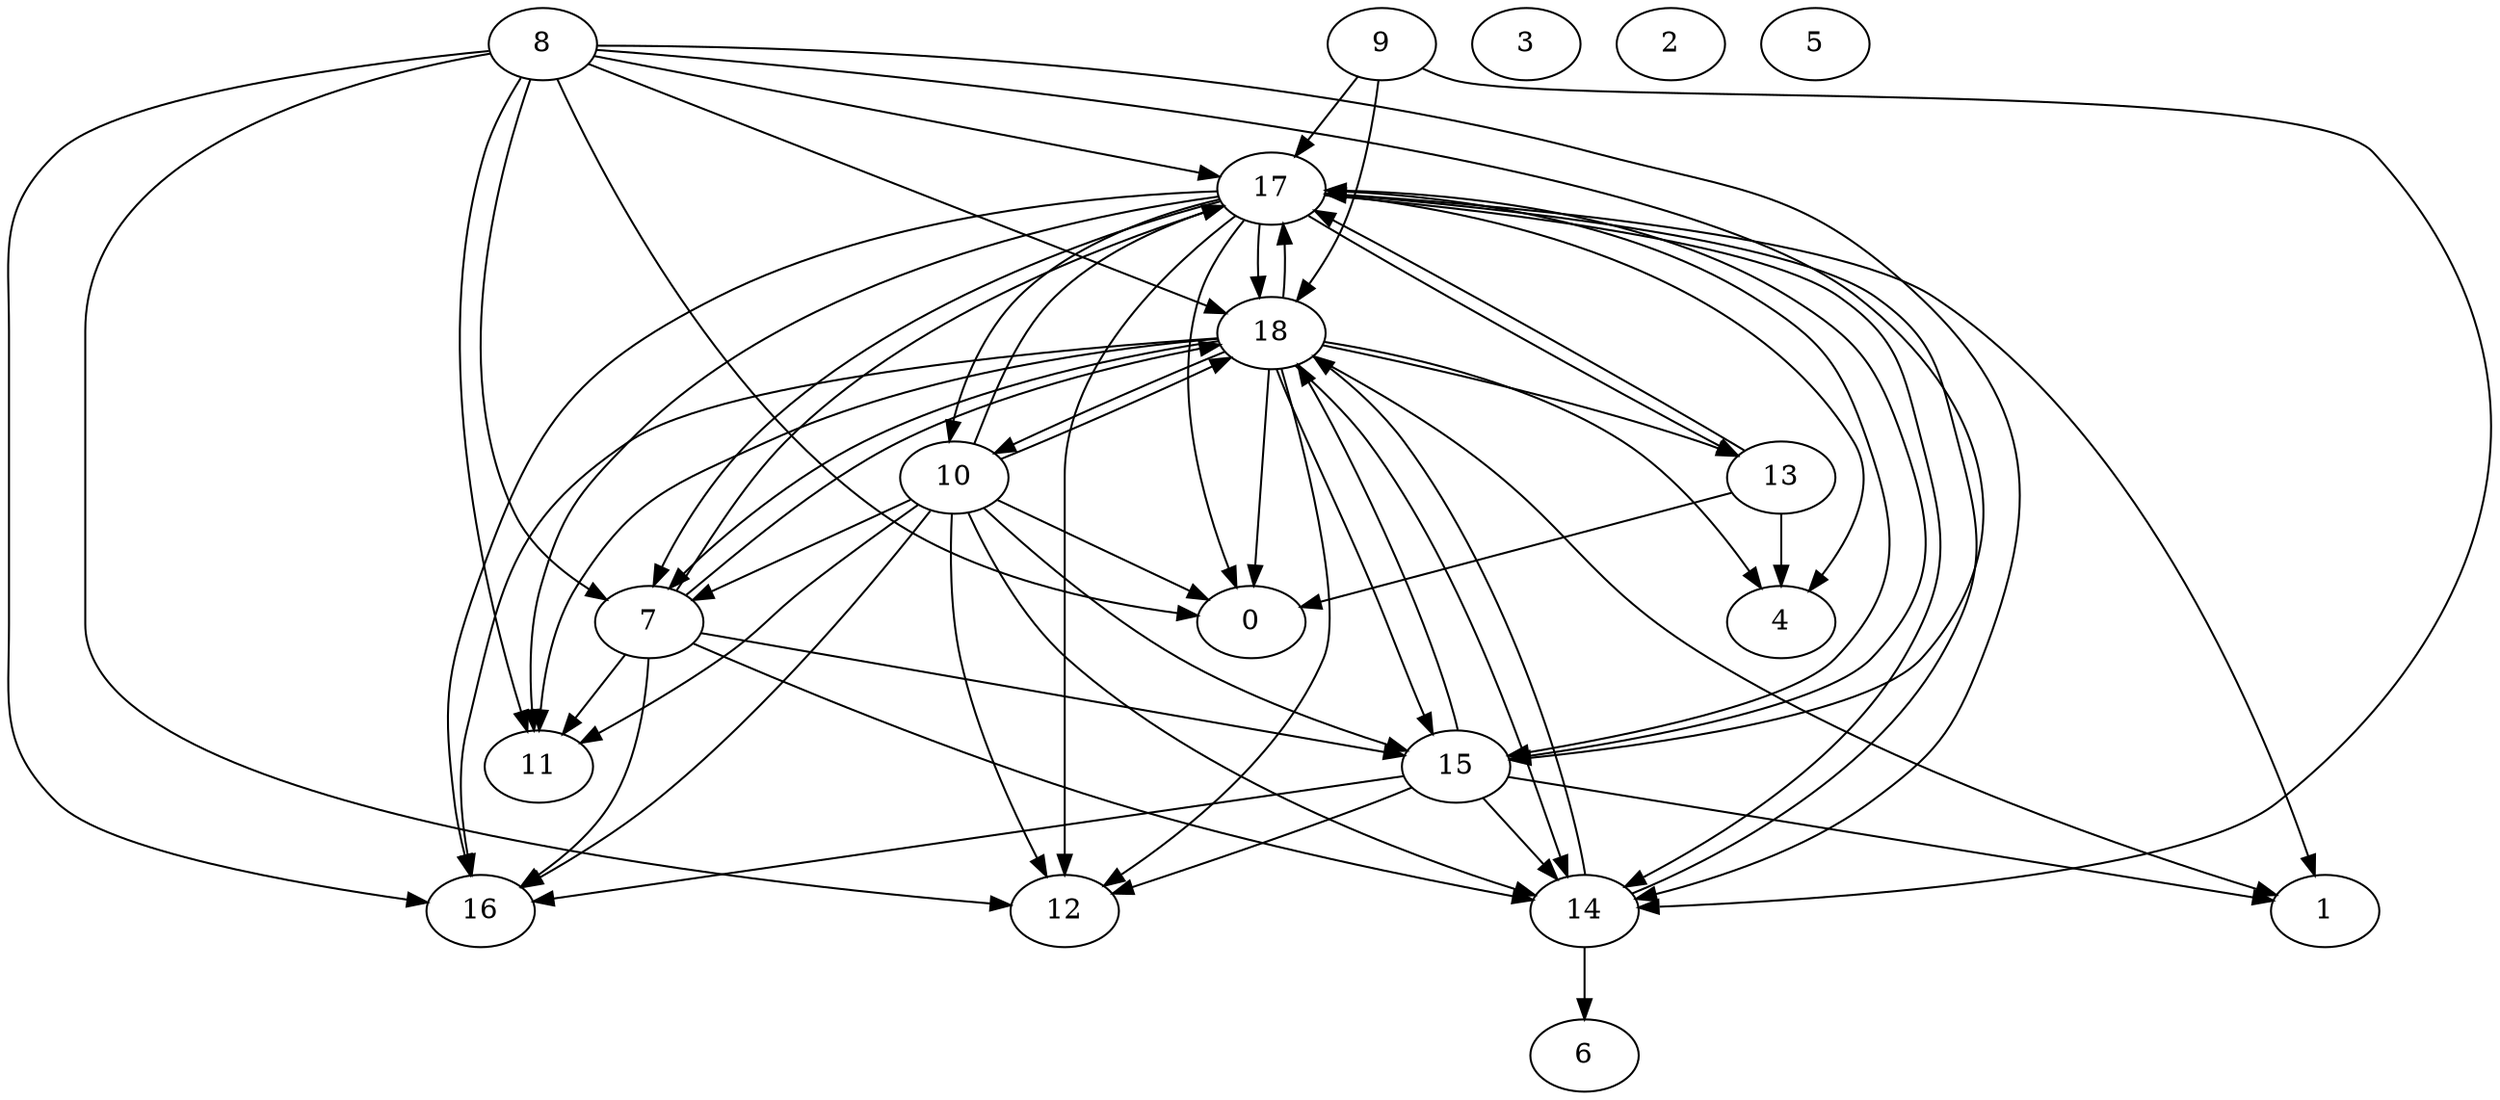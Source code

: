 digraph G {
	"17";
	"18";
	"15";
	"16";
	"13";
	"14";
	"11";
	"12";
	"3";
	"2";
	"1";
	"10";
	"0";
	"7";
	"6";
	"5";
	"4";
	"9";
	"8";
	"8" -> "12";
	"8" -> "11";
	"8" -> "16";
	"8" -> "17";
	"8" -> "14";
	"8" -> "0";
	"8" -> "15";
	"18" -> "13";
	"18" -> "1";
	"18" -> "14";
	"18" -> "0";
	"18" -> "15";
	"18" -> "16";
	"18" -> "10";
	"18" -> "4";
	"18" -> "11";
	"18" -> "12";
	"18" -> "7";
	"17" -> "16";
	"17" -> "18";
	"13" -> "17";
	"8" -> "18";
	"14" -> "6";
	"15" -> "12";
	"7" -> "11";
	"7" -> "14";
	"7" -> "15";
	"10" -> "0";
	"7" -> "16";
	"13" -> "0";
	"17" -> "0";
	"10" -> "7";
	"17" -> "1";
	"17" -> "4";
	"17" -> "7";
	"18" -> "17";
	"7" -> "18";
	"7" -> "17";
	"13" -> "4";
	"14" -> "17";
	"14" -> "18";
	"10" -> "18";
	"10" -> "17";
	"15" -> "14";
	"15" -> "16";
	"10" -> "12";
	"15" -> "17";
	"10" -> "11";
	"15" -> "18";
	"10" -> "14";
	"10" -> "16";
	"10" -> "15";
	"17" -> "11";
	"17" -> "10";
	"15" -> "1";
	"9" -> "17";
	"9" -> "18";
	"17" -> "15";
	"17" -> "14";
	"17" -> "13";
	"9" -> "14";
	"17" -> "12";
	"8" -> "7";
}
